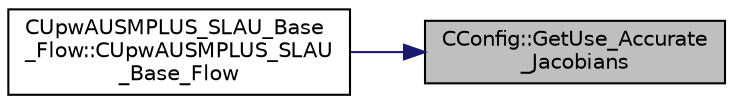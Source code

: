 digraph "CConfig::GetUse_Accurate_Jacobians"
{
 // LATEX_PDF_SIZE
  edge [fontname="Helvetica",fontsize="10",labelfontname="Helvetica",labelfontsize="10"];
  node [fontname="Helvetica",fontsize="10",shape=record];
  rankdir="RL";
  Node1 [label="CConfig::GetUse_Accurate\l_Jacobians",height=0.2,width=0.4,color="black", fillcolor="grey75", style="filled", fontcolor="black",tooltip="Get whether to \"Use Accurate Jacobians\" for AUSM+up(2) and SLAU(2)."];
  Node1 -> Node2 [dir="back",color="midnightblue",fontsize="10",style="solid",fontname="Helvetica"];
  Node2 [label="CUpwAUSMPLUS_SLAU_Base\l_Flow::CUpwAUSMPLUS_SLAU\l_Base_Flow",height=0.2,width=0.4,color="black", fillcolor="white", style="filled",URL="$classCUpwAUSMPLUS__SLAU__Base__Flow.html#ae120c0b87dfab0e9aae7686dc6b91334",tooltip="Constructor of the class."];
}
